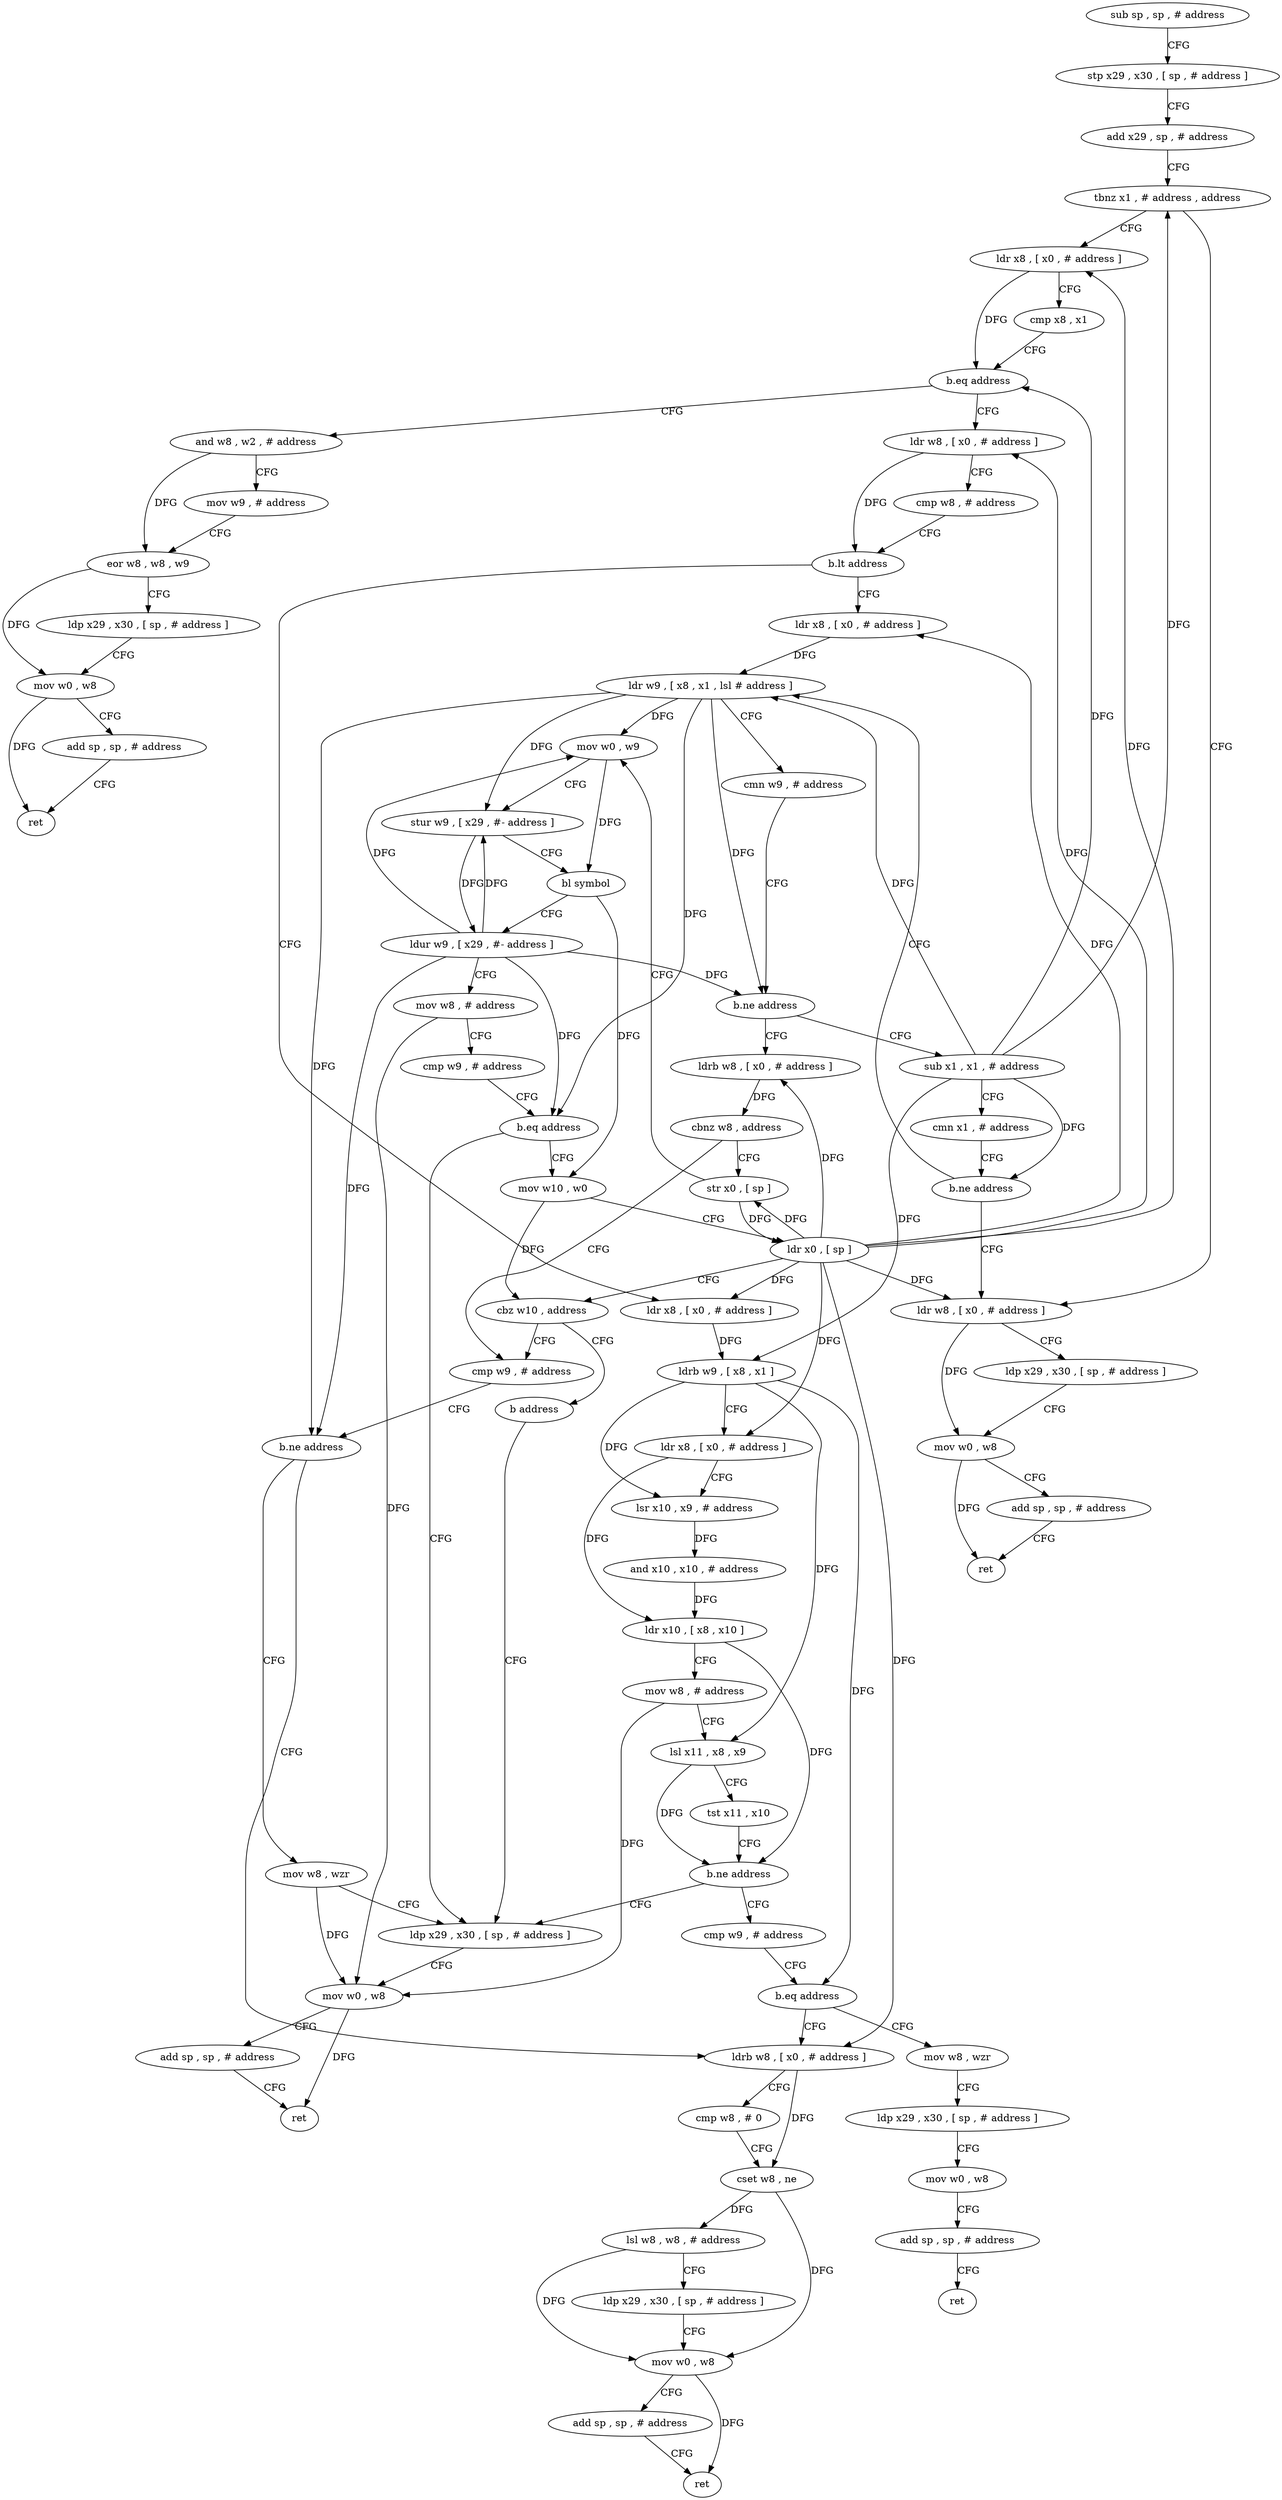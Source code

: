 digraph "func" {
"4264876" [label = "sub sp , sp , # address" ]
"4264880" [label = "stp x29 , x30 , [ sp , # address ]" ]
"4264884" [label = "add x29 , sp , # address" ]
"4264888" [label = "tbnz x1 , # address , address" ]
"4264944" [label = "ldr w8 , [ x0 , # address ]" ]
"4264892" [label = "ldr x8 , [ x0 , # address ]" ]
"4264948" [label = "ldp x29 , x30 , [ sp , # address ]" ]
"4264952" [label = "mov w0 , w8" ]
"4264956" [label = "add sp , sp , # address" ]
"4264960" [label = "ret" ]
"4264896" [label = "cmp x8 , x1" ]
"4264900" [label = "b.eq address" ]
"4265100" [label = "and w8 , w2 , # address" ]
"4264904" [label = "ldr w8 , [ x0 , # address ]" ]
"4265104" [label = "mov w9 , # address" ]
"4265108" [label = "eor w8 , w8 , w9" ]
"4265112" [label = "ldp x29 , x30 , [ sp , # address ]" ]
"4265116" [label = "mov w0 , w8" ]
"4265120" [label = "add sp , sp , # address" ]
"4265124" [label = "ret" ]
"4264908" [label = "cmp w8 , # address" ]
"4264912" [label = "b.lt address" ]
"4264964" [label = "ldr x8 , [ x0 , # address ]" ]
"4264916" [label = "ldr x8 , [ x0 , # address ]" ]
"4264968" [label = "ldrb w9 , [ x8 , x1 ]" ]
"4264972" [label = "ldr x8 , [ x0 , # address ]" ]
"4264976" [label = "lsr x10 , x9 , # address" ]
"4264980" [label = "and x10 , x10 , # address" ]
"4264984" [label = "ldr x10 , [ x8 , x10 ]" ]
"4264988" [label = "mov w8 , # address" ]
"4264992" [label = "lsl x11 , x8 , x9" ]
"4264996" [label = "tst x11 , x10" ]
"4265000" [label = "b.ne address" ]
"4265084" [label = "ldp x29 , x30 , [ sp , # address ]" ]
"4265004" [label = "cmp w9 , # address" ]
"4264920" [label = "ldr w9 , [ x8 , x1 , lsl # address ]" ]
"4265088" [label = "mov w0 , w8" ]
"4265092" [label = "add sp , sp , # address" ]
"4265096" [label = "ret" ]
"4265008" [label = "b.eq address" ]
"4265048" [label = "ldrb w8 , [ x0 , # address ]" ]
"4265012" [label = "mov w8 , wzr" ]
"4265032" [label = "ldrb w8 , [ x0 , # address ]" ]
"4265036" [label = "cbnz w8 , address" ]
"4265128" [label = "str x0 , [ sp ]" ]
"4265040" [label = "cmp w9 , # address" ]
"4264932" [label = "sub x1 , x1 , # address" ]
"4264936" [label = "cmn x1 , # address" ]
"4264940" [label = "b.ne address" ]
"4265052" [label = "cmp w8 , # 0" ]
"4265056" [label = "cset w8 , ne" ]
"4265060" [label = "lsl w8 , w8 , # address" ]
"4265064" [label = "ldp x29 , x30 , [ sp , # address ]" ]
"4265068" [label = "mov w0 , w8" ]
"4265072" [label = "add sp , sp , # address" ]
"4265076" [label = "ret" ]
"4265016" [label = "ldp x29 , x30 , [ sp , # address ]" ]
"4265020" [label = "mov w0 , w8" ]
"4265024" [label = "add sp , sp , # address" ]
"4265028" [label = "ret" ]
"4265132" [label = "mov w0 , w9" ]
"4265136" [label = "stur w9 , [ x29 , #- address ]" ]
"4265140" [label = "bl symbol" ]
"4265144" [label = "ldur w9 , [ x29 , #- address ]" ]
"4265148" [label = "mov w8 , # address" ]
"4265152" [label = "cmp w9 , # address" ]
"4265156" [label = "b.eq address" ]
"4265160" [label = "mov w10 , w0" ]
"4265044" [label = "b.ne address" ]
"4265080" [label = "mov w8 , wzr" ]
"4264924" [label = "cmn w9 , # address" ]
"4264928" [label = "b.ne address" ]
"4265164" [label = "ldr x0 , [ sp ]" ]
"4265168" [label = "cbz w10 , address" ]
"4265172" [label = "b address" ]
"4264876" -> "4264880" [ label = "CFG" ]
"4264880" -> "4264884" [ label = "CFG" ]
"4264884" -> "4264888" [ label = "CFG" ]
"4264888" -> "4264944" [ label = "CFG" ]
"4264888" -> "4264892" [ label = "CFG" ]
"4264944" -> "4264948" [ label = "CFG" ]
"4264944" -> "4264952" [ label = "DFG" ]
"4264892" -> "4264896" [ label = "CFG" ]
"4264892" -> "4264900" [ label = "DFG" ]
"4264948" -> "4264952" [ label = "CFG" ]
"4264952" -> "4264956" [ label = "CFG" ]
"4264952" -> "4264960" [ label = "DFG" ]
"4264956" -> "4264960" [ label = "CFG" ]
"4264896" -> "4264900" [ label = "CFG" ]
"4264900" -> "4265100" [ label = "CFG" ]
"4264900" -> "4264904" [ label = "CFG" ]
"4265100" -> "4265104" [ label = "CFG" ]
"4265100" -> "4265108" [ label = "DFG" ]
"4264904" -> "4264908" [ label = "CFG" ]
"4264904" -> "4264912" [ label = "DFG" ]
"4265104" -> "4265108" [ label = "CFG" ]
"4265108" -> "4265112" [ label = "CFG" ]
"4265108" -> "4265116" [ label = "DFG" ]
"4265112" -> "4265116" [ label = "CFG" ]
"4265116" -> "4265120" [ label = "CFG" ]
"4265116" -> "4265124" [ label = "DFG" ]
"4265120" -> "4265124" [ label = "CFG" ]
"4264908" -> "4264912" [ label = "CFG" ]
"4264912" -> "4264964" [ label = "CFG" ]
"4264912" -> "4264916" [ label = "CFG" ]
"4264964" -> "4264968" [ label = "DFG" ]
"4264916" -> "4264920" [ label = "DFG" ]
"4264968" -> "4264972" [ label = "CFG" ]
"4264968" -> "4264976" [ label = "DFG" ]
"4264968" -> "4264992" [ label = "DFG" ]
"4264968" -> "4265008" [ label = "DFG" ]
"4264972" -> "4264976" [ label = "CFG" ]
"4264972" -> "4264984" [ label = "DFG" ]
"4264976" -> "4264980" [ label = "DFG" ]
"4264980" -> "4264984" [ label = "DFG" ]
"4264984" -> "4264988" [ label = "CFG" ]
"4264984" -> "4265000" [ label = "DFG" ]
"4264988" -> "4264992" [ label = "CFG" ]
"4264988" -> "4265088" [ label = "DFG" ]
"4264992" -> "4264996" [ label = "CFG" ]
"4264992" -> "4265000" [ label = "DFG" ]
"4264996" -> "4265000" [ label = "CFG" ]
"4265000" -> "4265084" [ label = "CFG" ]
"4265000" -> "4265004" [ label = "CFG" ]
"4265084" -> "4265088" [ label = "CFG" ]
"4265004" -> "4265008" [ label = "CFG" ]
"4264920" -> "4264924" [ label = "CFG" ]
"4264920" -> "4264928" [ label = "DFG" ]
"4264920" -> "4265132" [ label = "DFG" ]
"4264920" -> "4265136" [ label = "DFG" ]
"4264920" -> "4265156" [ label = "DFG" ]
"4264920" -> "4265044" [ label = "DFG" ]
"4265088" -> "4265092" [ label = "CFG" ]
"4265088" -> "4265096" [ label = "DFG" ]
"4265092" -> "4265096" [ label = "CFG" ]
"4265008" -> "4265048" [ label = "CFG" ]
"4265008" -> "4265012" [ label = "CFG" ]
"4265048" -> "4265052" [ label = "CFG" ]
"4265048" -> "4265056" [ label = "DFG" ]
"4265012" -> "4265016" [ label = "CFG" ]
"4265032" -> "4265036" [ label = "DFG" ]
"4265036" -> "4265128" [ label = "CFG" ]
"4265036" -> "4265040" [ label = "CFG" ]
"4265128" -> "4265132" [ label = "CFG" ]
"4265128" -> "4265164" [ label = "DFG" ]
"4265040" -> "4265044" [ label = "CFG" ]
"4264932" -> "4264936" [ label = "CFG" ]
"4264932" -> "4264888" [ label = "DFG" ]
"4264932" -> "4264900" [ label = "DFG" ]
"4264932" -> "4264968" [ label = "DFG" ]
"4264932" -> "4264920" [ label = "DFG" ]
"4264932" -> "4264940" [ label = "DFG" ]
"4264936" -> "4264940" [ label = "CFG" ]
"4264940" -> "4264920" [ label = "CFG" ]
"4264940" -> "4264944" [ label = "CFG" ]
"4265052" -> "4265056" [ label = "CFG" ]
"4265056" -> "4265060" [ label = "DFG" ]
"4265056" -> "4265068" [ label = "DFG" ]
"4265060" -> "4265064" [ label = "CFG" ]
"4265060" -> "4265068" [ label = "DFG" ]
"4265064" -> "4265068" [ label = "CFG" ]
"4265068" -> "4265072" [ label = "CFG" ]
"4265068" -> "4265076" [ label = "DFG" ]
"4265072" -> "4265076" [ label = "CFG" ]
"4265016" -> "4265020" [ label = "CFG" ]
"4265020" -> "4265024" [ label = "CFG" ]
"4265024" -> "4265028" [ label = "CFG" ]
"4265132" -> "4265136" [ label = "CFG" ]
"4265132" -> "4265140" [ label = "DFG" ]
"4265136" -> "4265140" [ label = "CFG" ]
"4265136" -> "4265144" [ label = "DFG" ]
"4265140" -> "4265144" [ label = "CFG" ]
"4265140" -> "4265160" [ label = "DFG" ]
"4265144" -> "4265148" [ label = "CFG" ]
"4265144" -> "4264928" [ label = "DFG" ]
"4265144" -> "4265132" [ label = "DFG" ]
"4265144" -> "4265136" [ label = "DFG" ]
"4265144" -> "4265156" [ label = "DFG" ]
"4265144" -> "4265044" [ label = "DFG" ]
"4265148" -> "4265152" [ label = "CFG" ]
"4265148" -> "4265088" [ label = "DFG" ]
"4265152" -> "4265156" [ label = "CFG" ]
"4265156" -> "4265084" [ label = "CFG" ]
"4265156" -> "4265160" [ label = "CFG" ]
"4265160" -> "4265164" [ label = "CFG" ]
"4265160" -> "4265168" [ label = "DFG" ]
"4265044" -> "4265080" [ label = "CFG" ]
"4265044" -> "4265048" [ label = "CFG" ]
"4265080" -> "4265084" [ label = "CFG" ]
"4265080" -> "4265088" [ label = "DFG" ]
"4264924" -> "4264928" [ label = "CFG" ]
"4264928" -> "4265032" [ label = "CFG" ]
"4264928" -> "4264932" [ label = "CFG" ]
"4265164" -> "4265168" [ label = "CFG" ]
"4265164" -> "4264944" [ label = "DFG" ]
"4265164" -> "4264892" [ label = "DFG" ]
"4265164" -> "4264904" [ label = "DFG" ]
"4265164" -> "4264964" [ label = "DFG" ]
"4265164" -> "4264972" [ label = "DFG" ]
"4265164" -> "4264916" [ label = "DFG" ]
"4265164" -> "4265048" [ label = "DFG" ]
"4265164" -> "4265032" [ label = "DFG" ]
"4265164" -> "4265128" [ label = "DFG" ]
"4265168" -> "4265040" [ label = "CFG" ]
"4265168" -> "4265172" [ label = "CFG" ]
"4265172" -> "4265084" [ label = "CFG" ]
}
